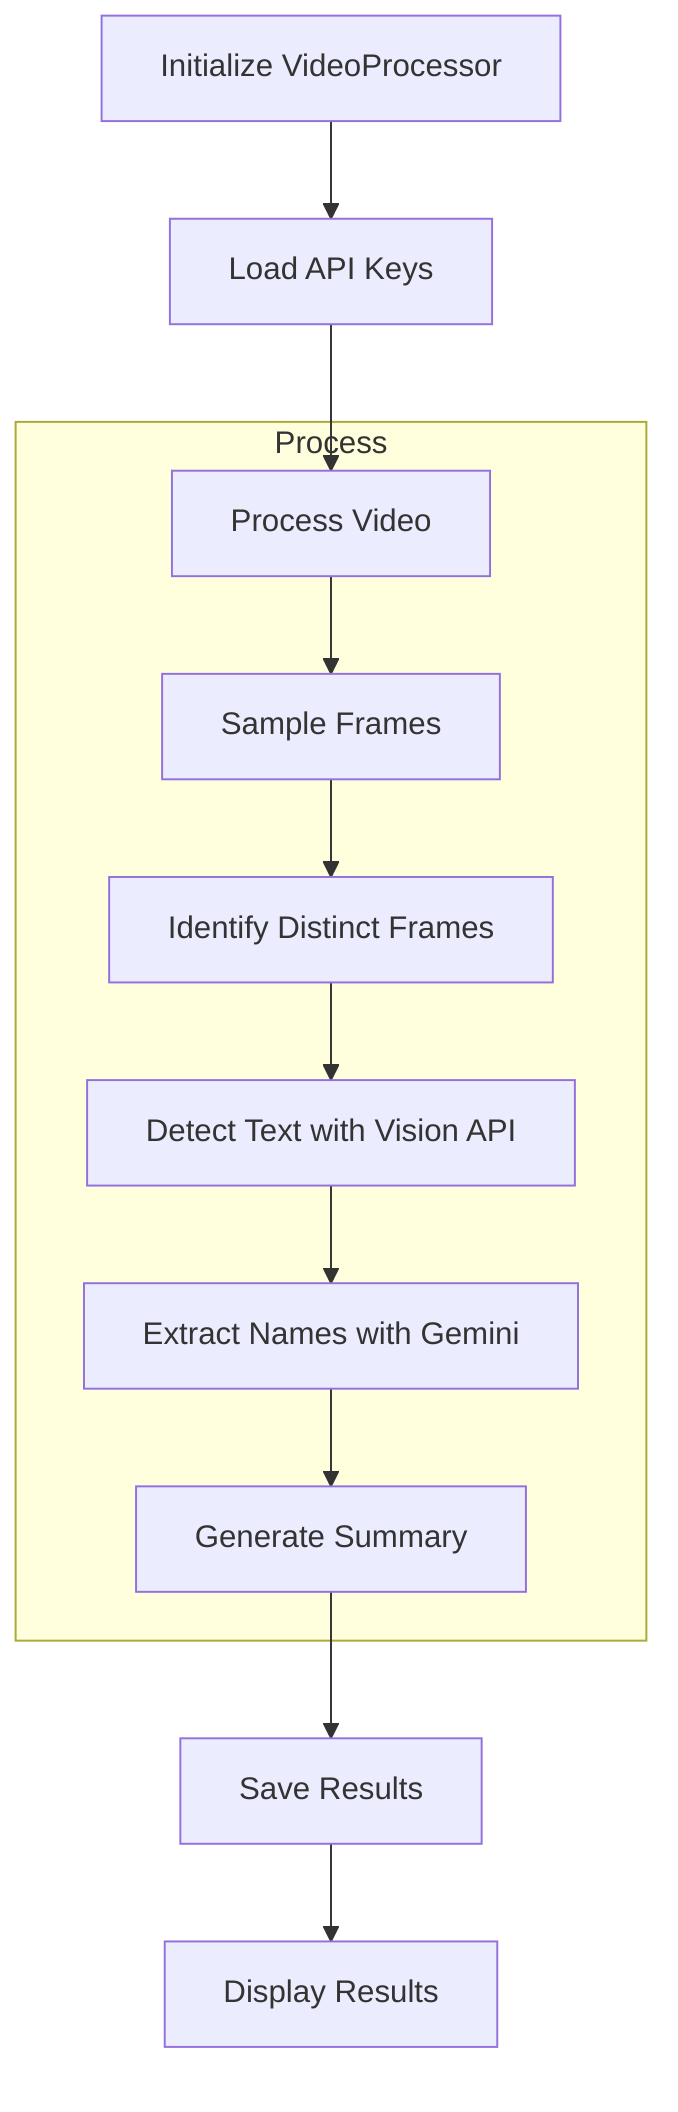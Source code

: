 flowchart TD
    A[Initialize VideoProcessor] --> B[Load API Keys]
    B --> C[Process Video]
    
    subgraph Process
    C --> D[Sample Frames]
    D --> E[Identify Distinct Frames]
    E --> F[Detect Text with Vision API]
    F --> G[Extract Names with Gemini]
    G --> H[Generate Summary]
    end
    
    H --> I[Save Results]
    I --> J[Display Results]